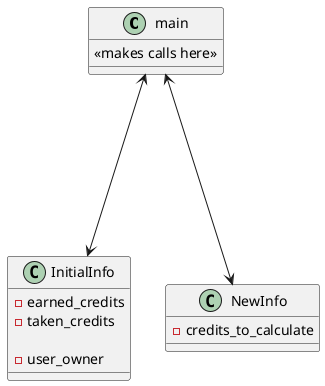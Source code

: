 @startuml

class main
{
    << makes calls here >>
}

class InitialInfo
{
    ' calculation model is (earned_credits / taken_credits)


    ' the number of grades to be divided
    - earned_credits
    ' the number of credits to divide by
    - taken_credits

    ' the user that the info is related to
    - user_owner
}

class NewInfo
{
    ' the list of classes added to the user (another class)
    - credits_to_calculate
}

main <-down---> InitialInfo
main <-down---> NewInfo

@enduml